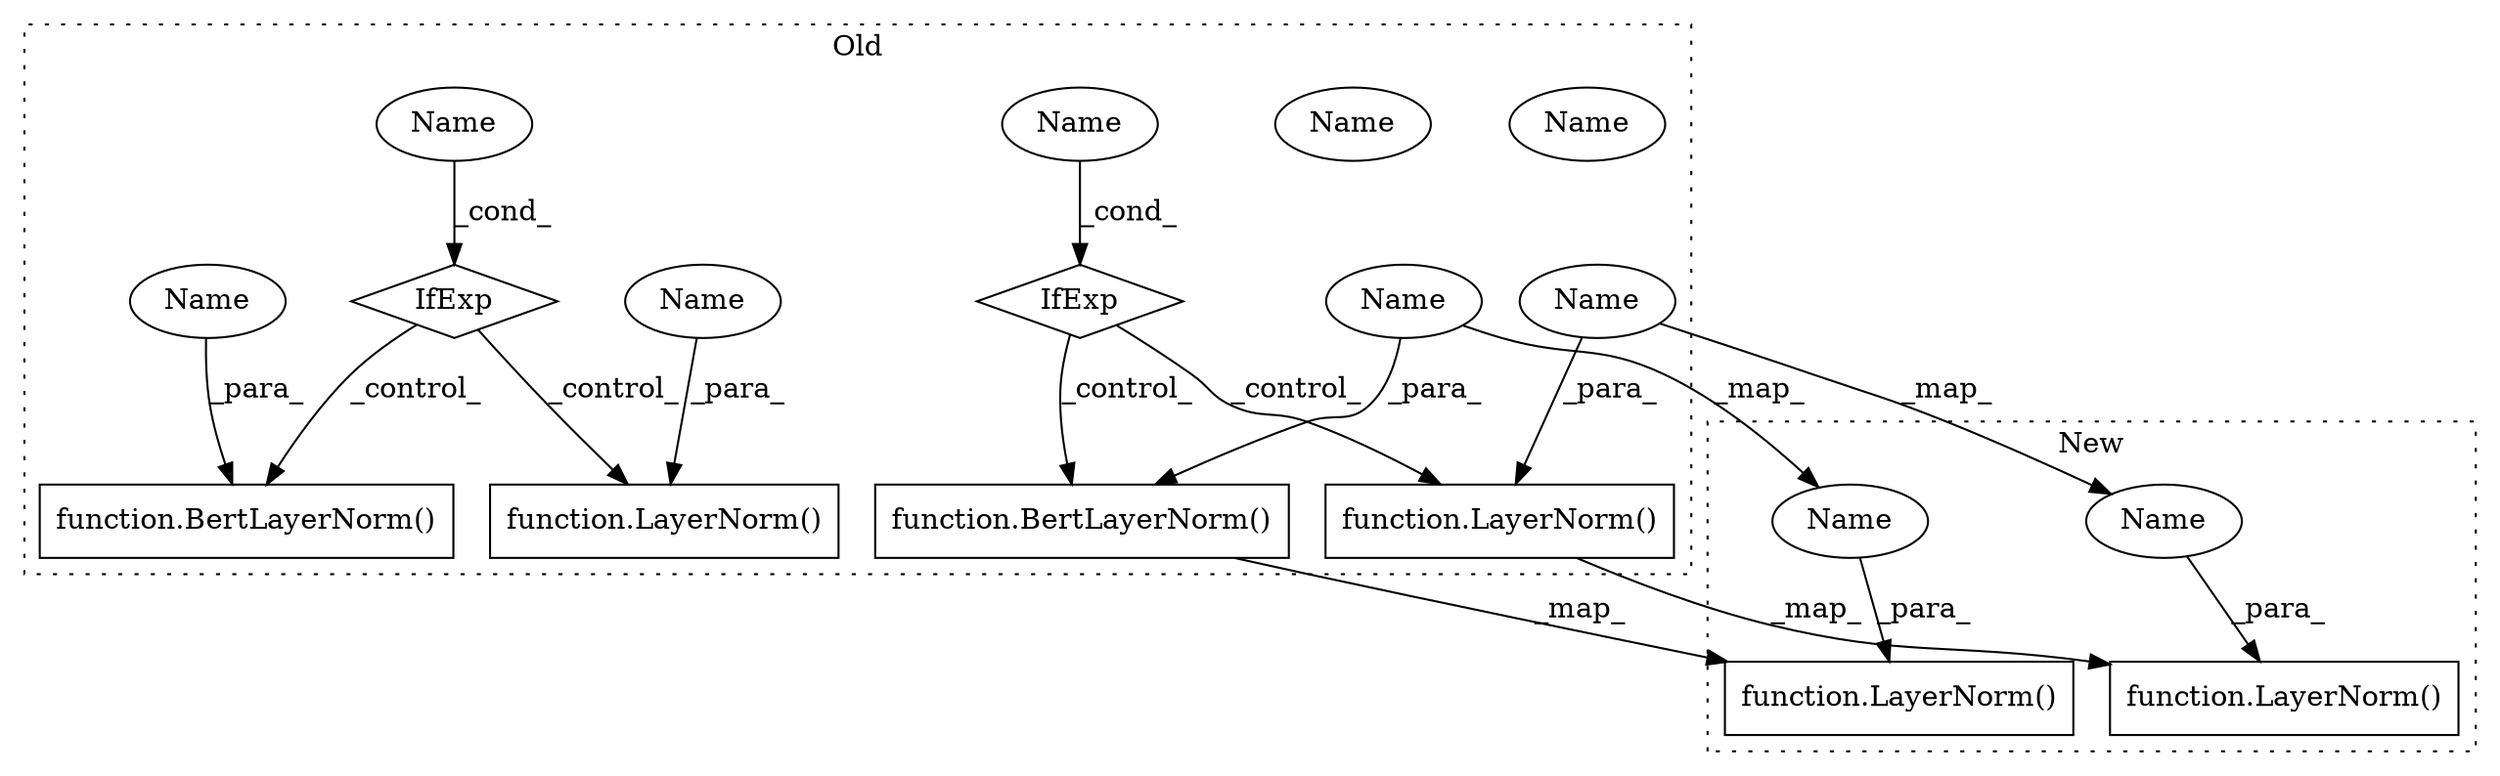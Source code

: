 digraph G {
subgraph cluster0 {
1 [label="function.LayerNorm()" a="75" s="2354,2382" l="10,12" shape="box"];
3 [label="function.BertLayerNorm()" a="75" s="1877,1909" l="14,1" shape="box"];
4 [label="IfExp" a="51" s="1910,1945" l="16,18" shape="diamond"];
5 [label="function.LayerNorm()" a="75" s="1963,1991" l="10,12" shape="box"];
6 [label="IfExp" a="51" s="2301,2336" l="16,18" shape="diamond"];
7 [label="function.BertLayerNorm()" a="75" s="2268,2300" l="14,1" shape="box"];
9 [label="Name" a="87" s="2317" l="19" shape="ellipse"];
10 [label="Name" a="87" s="1926" l="19" shape="ellipse"];
11 [label="Name" a="87" s="2317" l="19" shape="ellipse"];
12 [label="Name" a="87" s="1926" l="19" shape="ellipse"];
13 [label="Name" a="87" s="2282" l="18" shape="ellipse"];
14 [label="Name" a="87" s="1973" l="18" shape="ellipse"];
15 [label="Name" a="87" s="1891" l="18" shape="ellipse"];
16 [label="Name" a="87" s="2364" l="18" shape="ellipse"];
label = "Old";
style="dotted";
}
subgraph cluster1 {
2 [label="function.LayerNorm()" a="75" s="1884,1912" l="10,1" shape="box"];
8 [label="function.LayerNorm()" a="75" s="1614,1642" l="10,1" shape="box"];
17 [label="Name" a="87" s="1624" l="18" shape="ellipse"];
18 [label="Name" a="87" s="1894" l="18" shape="ellipse"];
label = "New";
style="dotted";
}
1 -> 2 [label="_map_"];
4 -> 3 [label="_control_"];
4 -> 5 [label="_control_"];
6 -> 1 [label="_control_"];
6 -> 7 [label="_control_"];
7 -> 8 [label="_map_"];
11 -> 6 [label="_cond_"];
12 -> 4 [label="_cond_"];
13 -> 7 [label="_para_"];
13 -> 17 [label="_map_"];
14 -> 5 [label="_para_"];
15 -> 3 [label="_para_"];
16 -> 18 [label="_map_"];
16 -> 1 [label="_para_"];
17 -> 8 [label="_para_"];
18 -> 2 [label="_para_"];
}